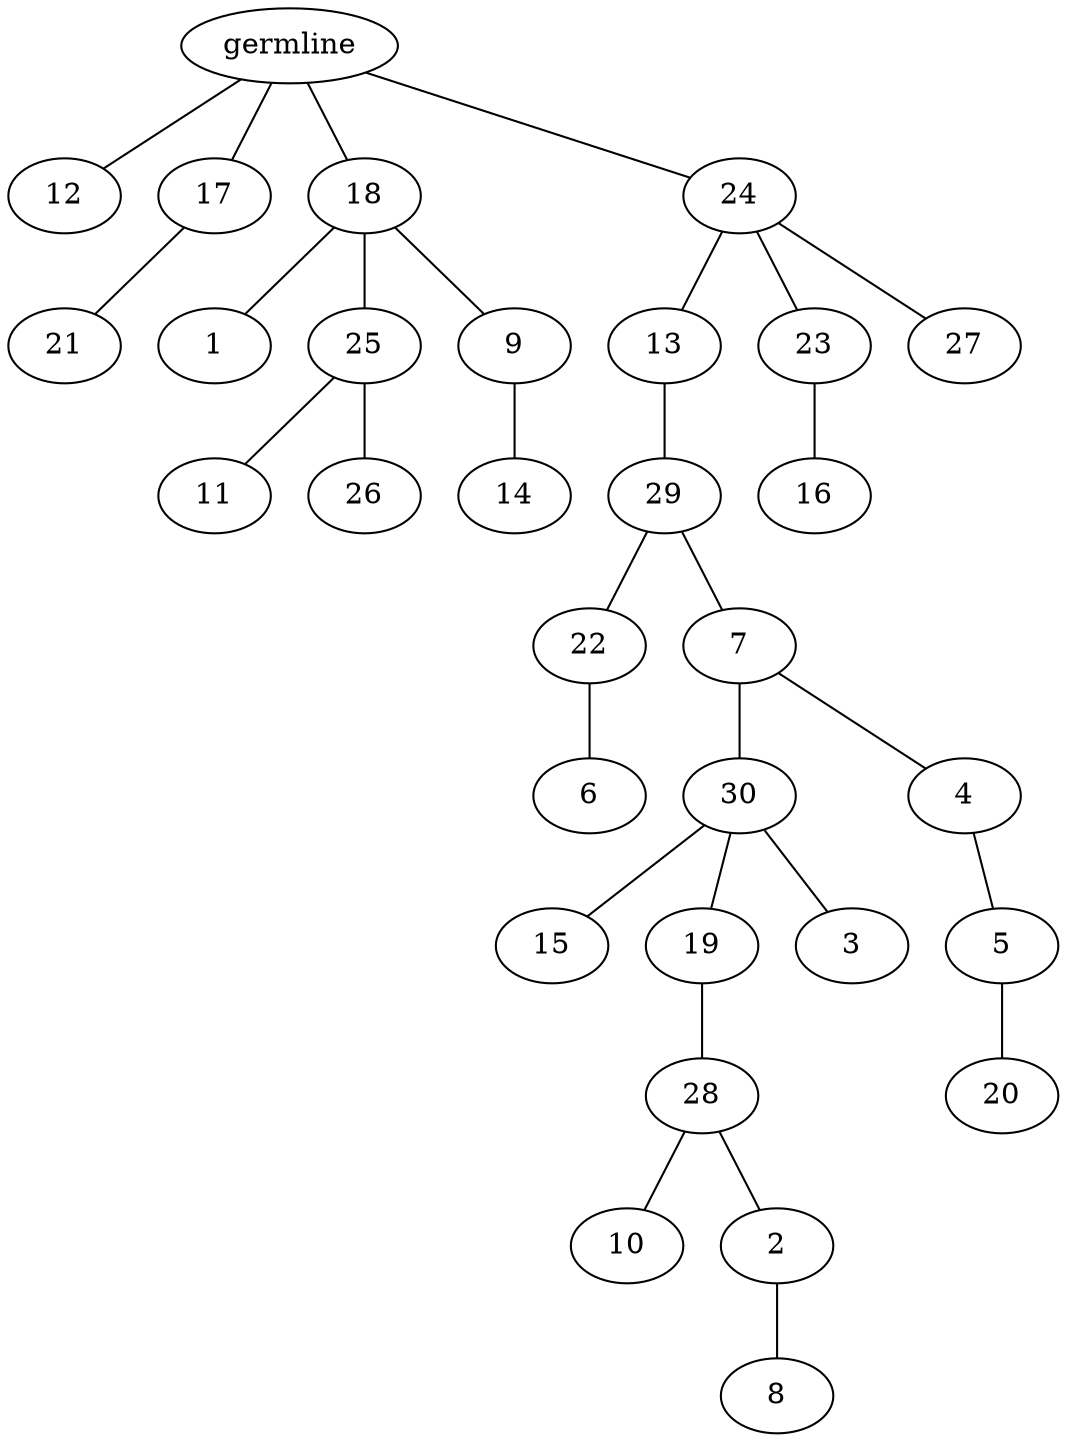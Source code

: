 graph tree {
    "140307239350672" [label="germline"];
    "140307248582080" [label="12"];
    "140307248582176" [label="17"];
    "140307248578672" [label="21"];
    "140307248579008" [label="18"];
    "140307248578960" [label="1"];
    "140307248581888" [label="25"];
    "140307248581552" [label="11"];
    "140307248578864" [label="26"];
    "140307248580256" [label="9"];
    "140307248582320" [label="14"];
    "140307248580880" [label="24"];
    "140307248580112" [label="13"];
    "140307248579584" [label="29"];
    "140307248580448" [label="22"];
    "140307248581792" [label="6"];
    "140307248579488" [label="7"];
    "140307248261200" [label="30"];
    "140307248262208" [label="15"];
    "140307248260288" [label="19"];
    "140307248516160" [label="28"];
    "140307248515920" [label="10"];
    "140307248514048" [label="2"];
    "140307248516304" [label="8"];
    "140307248141408" [label="3"];
    "140307248261248" [label="4"];
    "140307248513664" [label="5"];
    "140307248516544" [label="20"];
    "140307248581408" [label="23"];
    "140307248580784" [label="16"];
    "140307248579680" [label="27"];
    "140307239350672" -- "140307248582080";
    "140307239350672" -- "140307248582176";
    "140307239350672" -- "140307248579008";
    "140307239350672" -- "140307248580880";
    "140307248582176" -- "140307248578672";
    "140307248579008" -- "140307248578960";
    "140307248579008" -- "140307248581888";
    "140307248579008" -- "140307248580256";
    "140307248581888" -- "140307248581552";
    "140307248581888" -- "140307248578864";
    "140307248580256" -- "140307248582320";
    "140307248580880" -- "140307248580112";
    "140307248580880" -- "140307248581408";
    "140307248580880" -- "140307248579680";
    "140307248580112" -- "140307248579584";
    "140307248579584" -- "140307248580448";
    "140307248579584" -- "140307248579488";
    "140307248580448" -- "140307248581792";
    "140307248579488" -- "140307248261200";
    "140307248579488" -- "140307248261248";
    "140307248261200" -- "140307248262208";
    "140307248261200" -- "140307248260288";
    "140307248261200" -- "140307248141408";
    "140307248260288" -- "140307248516160";
    "140307248516160" -- "140307248515920";
    "140307248516160" -- "140307248514048";
    "140307248514048" -- "140307248516304";
    "140307248261248" -- "140307248513664";
    "140307248513664" -- "140307248516544";
    "140307248581408" -- "140307248580784";
}
